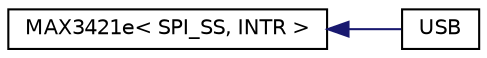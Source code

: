 digraph "Graphical Class Hierarchy"
{
  edge [fontname="Helvetica",fontsize="10",labelfontname="Helvetica",labelfontsize="10"];
  node [fontname="Helvetica",fontsize="10",shape=record];
  rankdir="LR";
  Node1 [label="MAX3421e\< SPI_SS, INTR \>",height=0.2,width=0.4,color="black", fillcolor="white", style="filled",URL="$class_m_a_x3421e.html"];
  Node1 -> Node2 [dir="back",color="midnightblue",fontsize="10",style="solid",fontname="Helvetica"];
  Node2 [label="USB",height=0.2,width=0.4,color="black", fillcolor="white", style="filled",URL="$class_u_s_b.html"];
}
